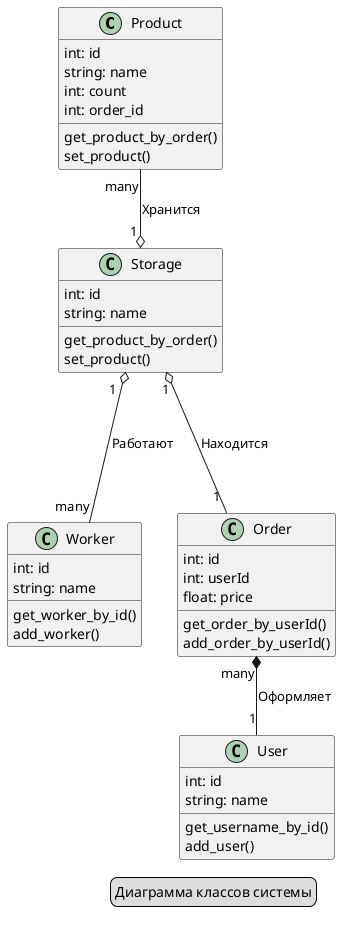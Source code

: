 @startuml "Clases_with_fields"
legend right
  Диаграмма классов системы
endlegend

class Product{
  int: id 
  string: name
  int: count
  int: order_id
  get_product_by_order()
  set_product()
}

class Storage{
  int: id 
  string: name
  get_product_by_order()
  set_product()
}

class Worker{
  int: id 
  string: name
  get_worker_by_id()
  add_worker()
}

class Order{
  int: id 
  int: userId
  float: price
  get_order_by_userId()
  add_order_by_userId()
}

class User{
  int: id 
  string: name
  get_username_by_id()
  add_user()
}

Product "many" --o "1 " Storage: Хранится
Storage "1  " o--- "many" Worker: Работают
Order "many"*-- "1"User: Оформляет
Storage "1" o--- "1 "Order: Находится




@enduml
